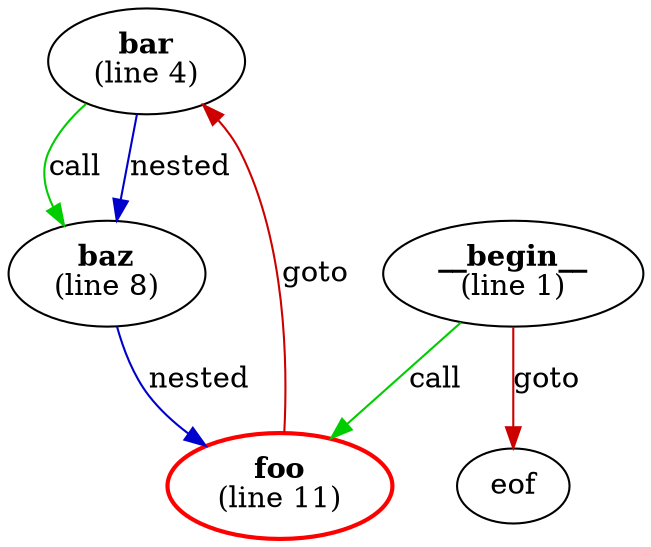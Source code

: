 digraph g {
bar [label=<<b>bar</b><br />(line 4)>]
bar -> baz [label=call,color=green3]
bar -> baz [label=nested,color=blue3]
__begin__ [label=<<b>__begin__</b><br />(line 1)>]
__begin__ -> foo [label=call,color=green3]
__begin__ -> eof [label=goto,color=red3]
foo [label=<<b>foo</b><br />(line 11)>,color=red,penwidth=2]
foo -> bar [label=goto,color=red3]
baz [label=<<b>baz</b><br />(line 8)>]
baz -> foo [label=nested,color=blue3]
}
